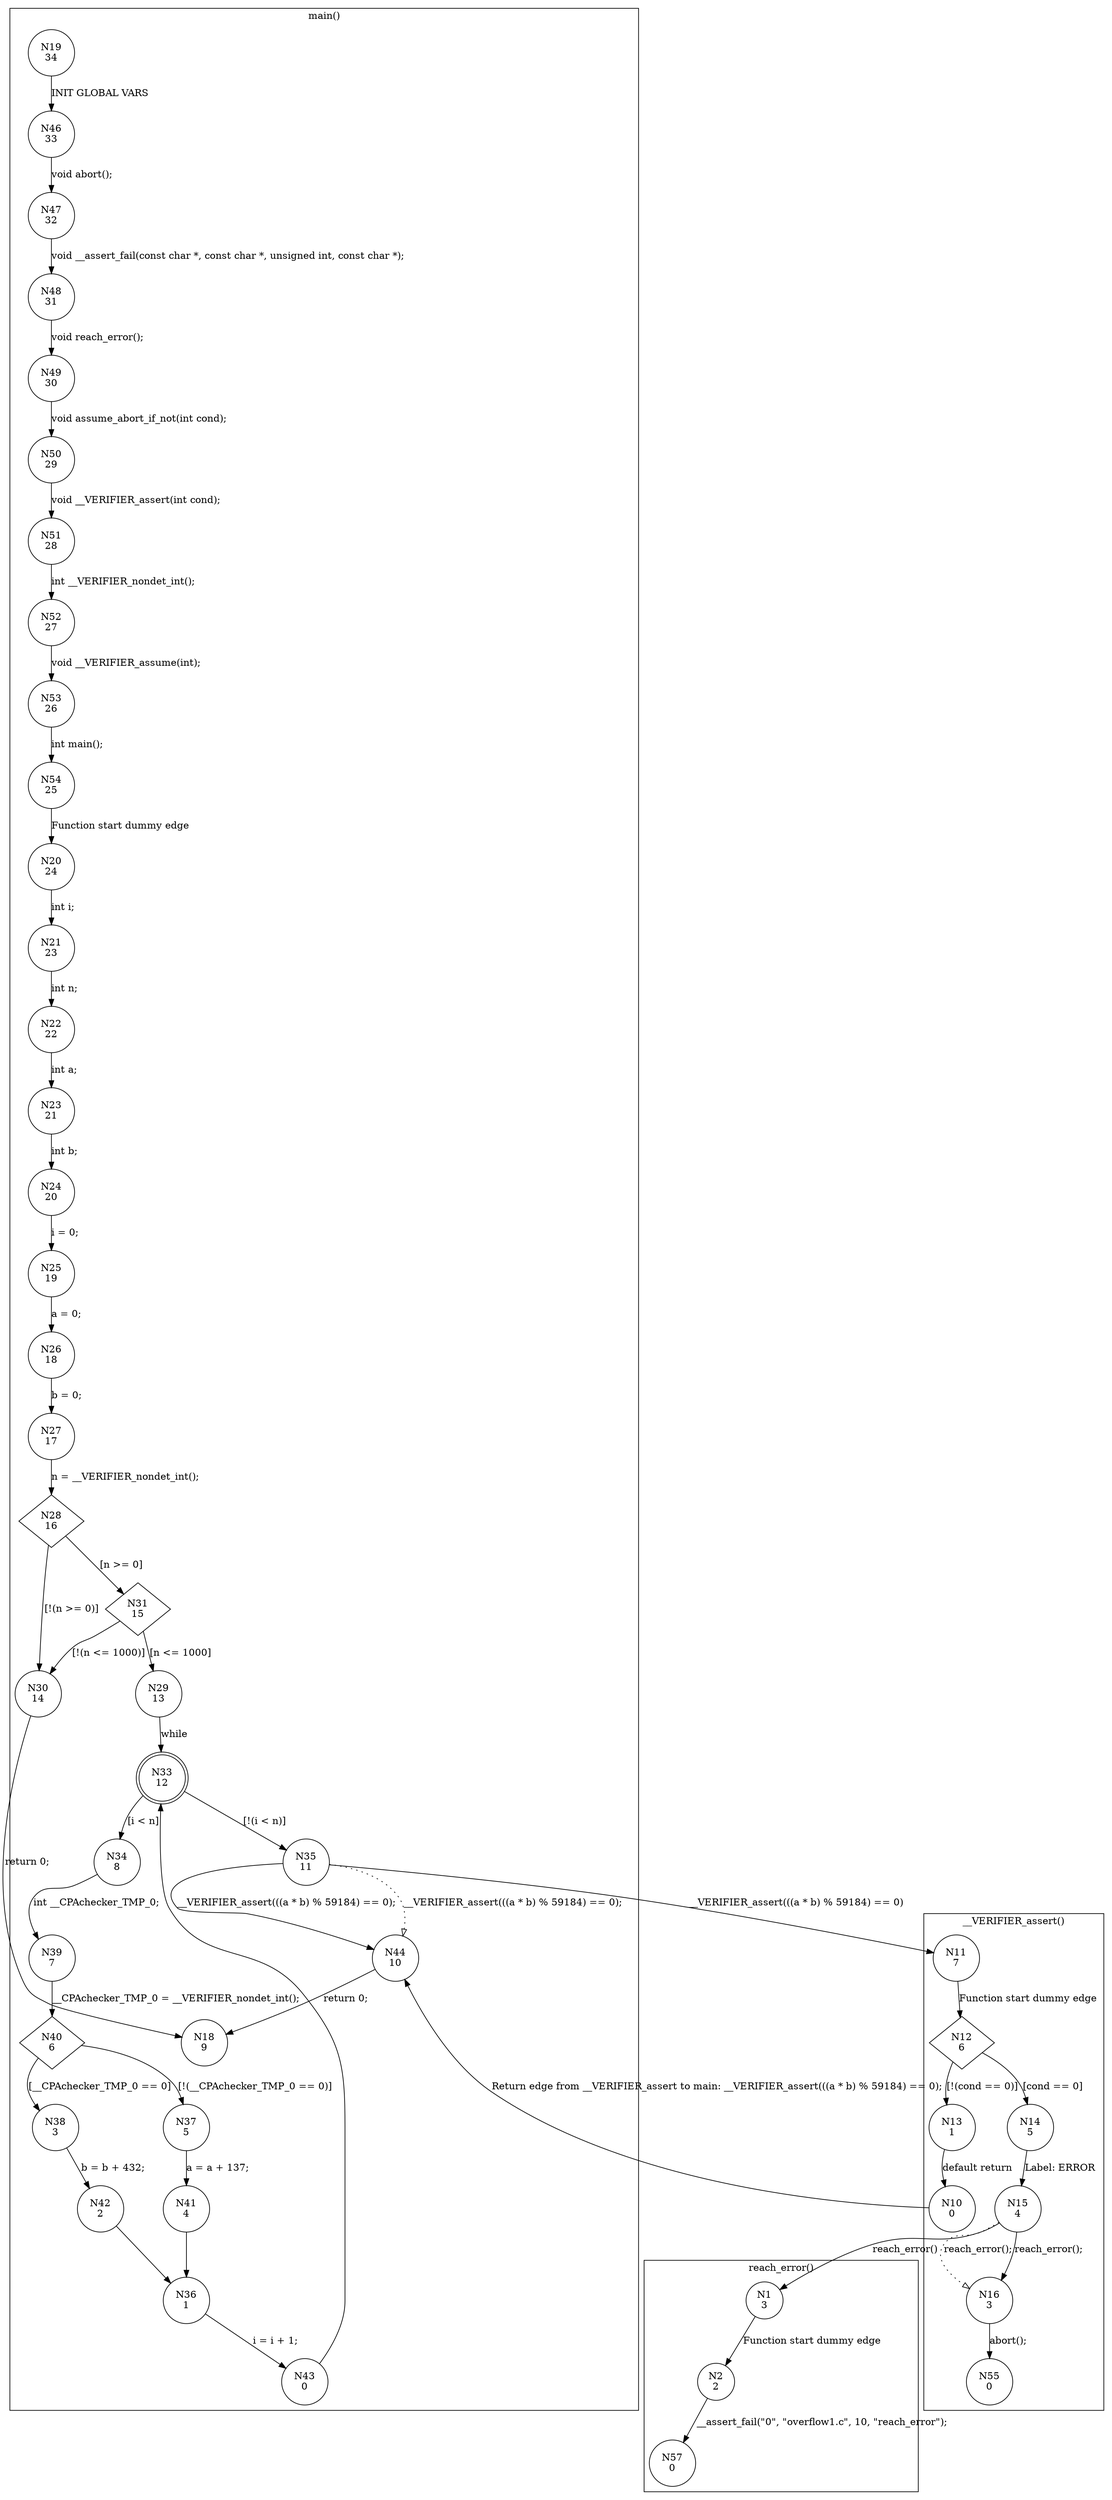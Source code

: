 digraph CFA {
19 [shape="circle" label="N19\n34"]
46 [shape="circle" label="N46\n33"]
47 [shape="circle" label="N47\n32"]
48 [shape="circle" label="N48\n31"]
49 [shape="circle" label="N49\n30"]
50 [shape="circle" label="N50\n29"]
51 [shape="circle" label="N51\n28"]
52 [shape="circle" label="N52\n27"]
53 [shape="circle" label="N53\n26"]
54 [shape="circle" label="N54\n25"]
20 [shape="circle" label="N20\n24"]
21 [shape="circle" label="N21\n23"]
22 [shape="circle" label="N22\n22"]
23 [shape="circle" label="N23\n21"]
24 [shape="circle" label="N24\n20"]
25 [shape="circle" label="N25\n19"]
26 [shape="circle" label="N26\n18"]
27 [shape="circle" label="N27\n17"]
28 [shape="diamond" label="N28\n16"]
30 [shape="circle" label="N30\n14"]
18 [shape="circle" label="N18\n9"]
31 [shape="diamond" label="N31\n15"]
29 [shape="circle" label="N29\n13"]
33 [shape="doublecircle" label="N33\n12"]
35 [shape="circle" label="N35\n11"]
11 [shape="circle" label="N11\n7"]
12 [shape="diamond" label="N12\n6"]
13 [shape="circle" label="N13\n1"]
10 [shape="circle" label="N10\n0"]
44 [shape="circle" label="N44\n10"]
14 [shape="circle" label="N14\n5"]
15 [shape="circle" label="N15\n4"]
1 [shape="circle" label="N1\n3"]
2 [shape="circle" label="N2\n2"]
57 [shape="circle" label="N57\n0"]
16 [shape="circle" label="N16\n3"]
55 [shape="circle" label="N55\n0"]
34 [shape="circle" label="N34\n8"]
39 [shape="circle" label="N39\n7"]
40 [shape="diamond" label="N40\n6"]
37 [shape="circle" label="N37\n5"]
41 [shape="circle" label="N41\n4"]
36 [shape="circle" label="N36\n1"]
43 [shape="circle" label="N43\n0"]
38 [shape="circle" label="N38\n3"]
42 [shape="circle" label="N42\n2"]
node [shape="circle"]
subgraph cluster___VERIFIER_assert {
label="__VERIFIER_assert()"
11 -> 12 [label="Function start dummy edge"]
12 -> 14 [label="[cond == 0]"]
12 -> 13 [label="[!(cond == 0)]"]
13 -> 10 [label="default return"]
14 -> 15 [label="Label: ERROR"]
15 -> 16 [label="reach_error();" style="dotted" arrowhead="empty"]
15 -> 16 [label="reach_error();"]
16 -> 55 [label="abort();"]}
subgraph cluster_assume_abort_if_not {
label="assume_abort_if_not()"
}
subgraph cluster_main {
label="main()"
19 -> 46 [label="INIT GLOBAL VARS"]
46 -> 47 [label="void abort();"]
47 -> 48 [label="void __assert_fail(const char *, const char *, unsigned int, const char *);"]
48 -> 49 [label="void reach_error();"]
49 -> 50 [label="void assume_abort_if_not(int cond);"]
50 -> 51 [label="void __VERIFIER_assert(int cond);"]
51 -> 52 [label="int __VERIFIER_nondet_int();"]
52 -> 53 [label="void __VERIFIER_assume(int);"]
53 -> 54 [label="int main();"]
54 -> 20 [label="Function start dummy edge"]
20 -> 21 [label="int i;"]
21 -> 22 [label="int n;"]
22 -> 23 [label="int a;"]
23 -> 24 [label="int b;"]
24 -> 25 [label="i = 0;"]
25 -> 26 [label="a = 0;"]
26 -> 27 [label="b = 0;"]
27 -> 28 [label="n = __VERIFIER_nondet_int();"]
28 -> 31 [label="[n >= 0]"]
28 -> 30 [label="[!(n >= 0)]"]
30 -> 18 [label="return 0;"]
31 -> 29 [label="[n <= 1000]"]
31 -> 30 [label="[!(n <= 1000)]"]
29 -> 33 [label="while"]
33 -> 34 [label="[i < n]"]
33 -> 35 [label="[!(i < n)]"]
35 -> 44 [label="__VERIFIER_assert(((a * b) % 59184) == 0);" style="dotted" arrowhead="empty"]
35 -> 44 [label="__VERIFIER_assert(((a * b) % 59184) == 0);"]
44 -> 18 [label="return 0;"]
34 -> 39 [label="int __CPAchecker_TMP_0;"]
39 -> 40 [label="__CPAchecker_TMP_0 = __VERIFIER_nondet_int();"]
40 -> 38 [label="[__CPAchecker_TMP_0 == 0]"]
40 -> 37 [label="[!(__CPAchecker_TMP_0 == 0)]"]
37 -> 41 [label="a = a + 137;"]
41 -> 36 [label=""]
36 -> 43 [label="i = i + 1;"]
43 -> 33 [label=""]
38 -> 42 [label="b = b + 432;"]
42 -> 36 [label=""]}
subgraph cluster_reach_error {
label="reach_error()"
1 -> 2 [label="Function start dummy edge"]
2 -> 57 [label="__assert_fail(\"0\", \"overflow1.c\", 10, \"reach_error\");"]}
35 -> 11 [label="__VERIFIER_assert(((a * b) % 59184) == 0)"]
10 -> 44 [label="Return edge from __VERIFIER_assert to main: __VERIFIER_assert(((a * b) % 59184) == 0);"]
15 -> 1 [label="reach_error()"]}